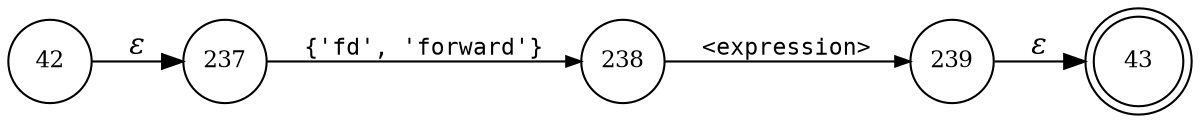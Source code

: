 digraph ATN {
rankdir=LR;
s43[fontsize=11, label="43", shape=doublecircle, fixedsize=true, width=.6];
s42[fontsize=11,label="42", shape=circle, fixedsize=true, width=.55, peripheries=1];
s237[fontsize=11,label="237", shape=circle, fixedsize=true, width=.55, peripheries=1];
s238[fontsize=11,label="238", shape=circle, fixedsize=true, width=.55, peripheries=1];
s239[fontsize=11,label="239", shape=circle, fixedsize=true, width=.55, peripheries=1];
s42 -> s237 [fontname="Times-Italic", label="&epsilon;"];
s237 -> s238 [fontsize=11, fontname="Courier", arrowsize=.7, label = "{'fd', 'forward'}", arrowhead = normal];
s238 -> s239 [fontsize=11, fontname="Courier", arrowsize=.7, label = "<expression>", arrowhead = normal];
s239 -> s43 [fontname="Times-Italic", label="&epsilon;"];
}